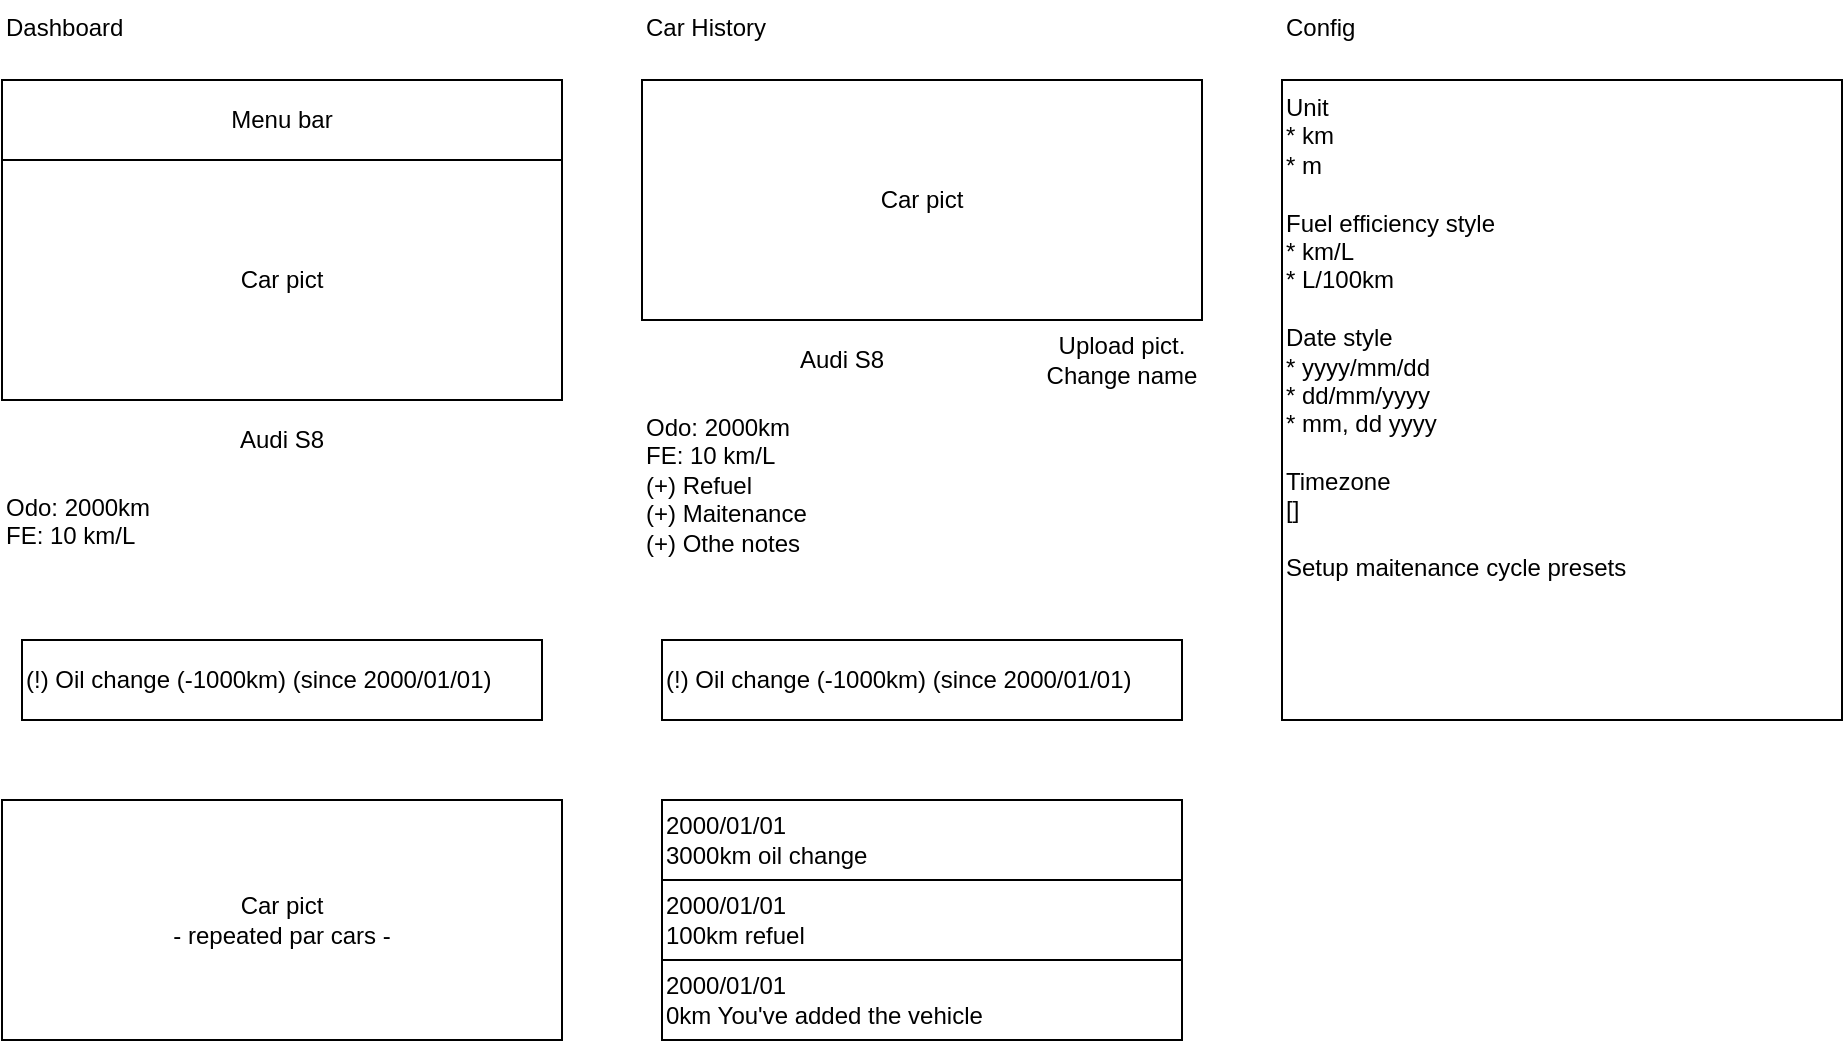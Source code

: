 <mxfile>
    <diagram id="JOkaz9WPJjPlRtbBk2uT" name="ページ1">
        <mxGraphModel dx="1084" dy="787" grid="1" gridSize="10" guides="1" tooltips="1" connect="1" arrows="1" fold="1" page="1" pageScale="1" pageWidth="827" pageHeight="1169" math="0" shadow="0">
            <root>
                <mxCell id="0"/>
                <mxCell id="1" parent="0"/>
                <mxCell id="3" value="Car pict" style="rounded=0;whiteSpace=wrap;html=1;" parent="1" vertex="1">
                    <mxGeometry x="40" y="120" width="280" height="120" as="geometry"/>
                </mxCell>
                <mxCell id="4" value="Dashboard" style="text;html=1;strokeColor=none;fillColor=none;align=left;verticalAlign=top;whiteSpace=wrap;rounded=0;" parent="1" vertex="1">
                    <mxGeometry x="40" y="40" width="280" height="40" as="geometry"/>
                </mxCell>
                <mxCell id="5" value="Audi S8" style="text;html=1;strokeColor=none;fillColor=none;align=center;verticalAlign=middle;whiteSpace=wrap;rounded=0;" parent="1" vertex="1">
                    <mxGeometry x="40" y="240" width="280" height="40" as="geometry"/>
                </mxCell>
                <mxCell id="7" value="Odo: 2000km&lt;br&gt;FE: 10 km/L" style="text;html=1;strokeColor=none;fillColor=none;align=left;verticalAlign=top;whiteSpace=wrap;rounded=0;" parent="1" vertex="1">
                    <mxGeometry x="40" y="280" width="280" height="80" as="geometry"/>
                </mxCell>
                <mxCell id="8" value="Menu bar" style="rounded=0;whiteSpace=wrap;html=1;" parent="1" vertex="1">
                    <mxGeometry x="40" y="80" width="280" height="40" as="geometry"/>
                </mxCell>
                <mxCell id="9" value="Car History" style="text;html=1;strokeColor=none;fillColor=none;align=left;verticalAlign=top;whiteSpace=wrap;rounded=0;" parent="1" vertex="1">
                    <mxGeometry x="360" y="40" width="280" height="40" as="geometry"/>
                </mxCell>
                <mxCell id="10" value="Car pict" style="rounded=0;whiteSpace=wrap;html=1;" parent="1" vertex="1">
                    <mxGeometry x="360" y="80" width="280" height="120" as="geometry"/>
                </mxCell>
                <mxCell id="11" value="Upload pict.&lt;br&gt;Change name" style="text;html=1;strokeColor=none;fillColor=none;align=center;verticalAlign=middle;whiteSpace=wrap;rounded=0;" parent="1" vertex="1">
                    <mxGeometry x="560" y="200" width="80" height="40" as="geometry"/>
                </mxCell>
                <mxCell id="12" value="Audi S8" style="text;html=1;strokeColor=none;fillColor=none;align=center;verticalAlign=middle;whiteSpace=wrap;rounded=0;" parent="1" vertex="1">
                    <mxGeometry x="360" y="200" width="200" height="40" as="geometry"/>
                </mxCell>
                <mxCell id="13" value="Config" style="text;html=1;strokeColor=none;fillColor=none;align=left;verticalAlign=top;whiteSpace=wrap;rounded=0;" parent="1" vertex="1">
                    <mxGeometry x="680" y="40" width="280" height="40" as="geometry"/>
                </mxCell>
                <mxCell id="15" value="Unit&lt;br&gt;* km&lt;br&gt;* m&lt;br&gt;&lt;br&gt;Fuel efficiency style&lt;br&gt;* km/L&lt;br&gt;* L/100km&lt;br&gt;&lt;br&gt;Date style&lt;br&gt;* yyyy/mm/dd&lt;br&gt;* dd/mm/yyyy&lt;br&gt;* mm, dd yyyy&lt;br&gt;&lt;br&gt;Timezone&lt;br&gt;[]&lt;br&gt;&lt;br&gt;Setup maitenance cycle presets" style="rounded=0;whiteSpace=wrap;html=1;align=left;verticalAlign=top;" parent="1" vertex="1">
                    <mxGeometry x="680" y="80" width="280" height="320" as="geometry"/>
                </mxCell>
                <mxCell id="17" value="2000/01/01&lt;br&gt;0km You've added the vehicle" style="rounded=0;whiteSpace=wrap;html=1;align=left;" parent="1" vertex="1">
                    <mxGeometry x="370" y="520" width="260" height="40" as="geometry"/>
                </mxCell>
                <mxCell id="18" value="2000/01/01&lt;br&gt;3000km oil change" style="rounded=0;whiteSpace=wrap;html=1;align=left;" parent="1" vertex="1">
                    <mxGeometry x="370" y="440" width="260" height="40" as="geometry"/>
                </mxCell>
                <mxCell id="19" value="(!) Oil change (-1000km) (since 2000/01/01)" style="rounded=0;whiteSpace=wrap;html=1;align=left;" parent="1" vertex="1">
                    <mxGeometry x="370" y="360" width="260" height="40" as="geometry"/>
                </mxCell>
                <mxCell id="21" value="(!) Oil change (-1000km) (since 2000/01/01)" style="rounded=0;whiteSpace=wrap;html=1;align=left;" parent="1" vertex="1">
                    <mxGeometry x="50" y="360" width="260" height="40" as="geometry"/>
                </mxCell>
                <mxCell id="22" value="Car pict&lt;br&gt;- repeated par cars -" style="rounded=0;whiteSpace=wrap;html=1;" parent="1" vertex="1">
                    <mxGeometry x="40" y="440" width="280" height="120" as="geometry"/>
                </mxCell>
                <mxCell id="23" value="2000/01/01&lt;br&gt;100km refuel&amp;nbsp;" style="rounded=0;whiteSpace=wrap;html=1;align=left;" parent="1" vertex="1">
                    <mxGeometry x="370" y="480" width="260" height="40" as="geometry"/>
                </mxCell>
                <mxCell id="24" value="Odo: 2000km&lt;br&gt;FE: 10 km/L&lt;br&gt;(+) Refuel&lt;br&gt;(+) Maitenance&lt;br&gt;(+) Othe notes" style="text;html=1;strokeColor=none;fillColor=none;align=left;verticalAlign=top;whiteSpace=wrap;rounded=0;" parent="1" vertex="1">
                    <mxGeometry x="360" y="240" width="280" height="80" as="geometry"/>
                </mxCell>
            </root>
        </mxGraphModel>
    </diagram>
</mxfile>

